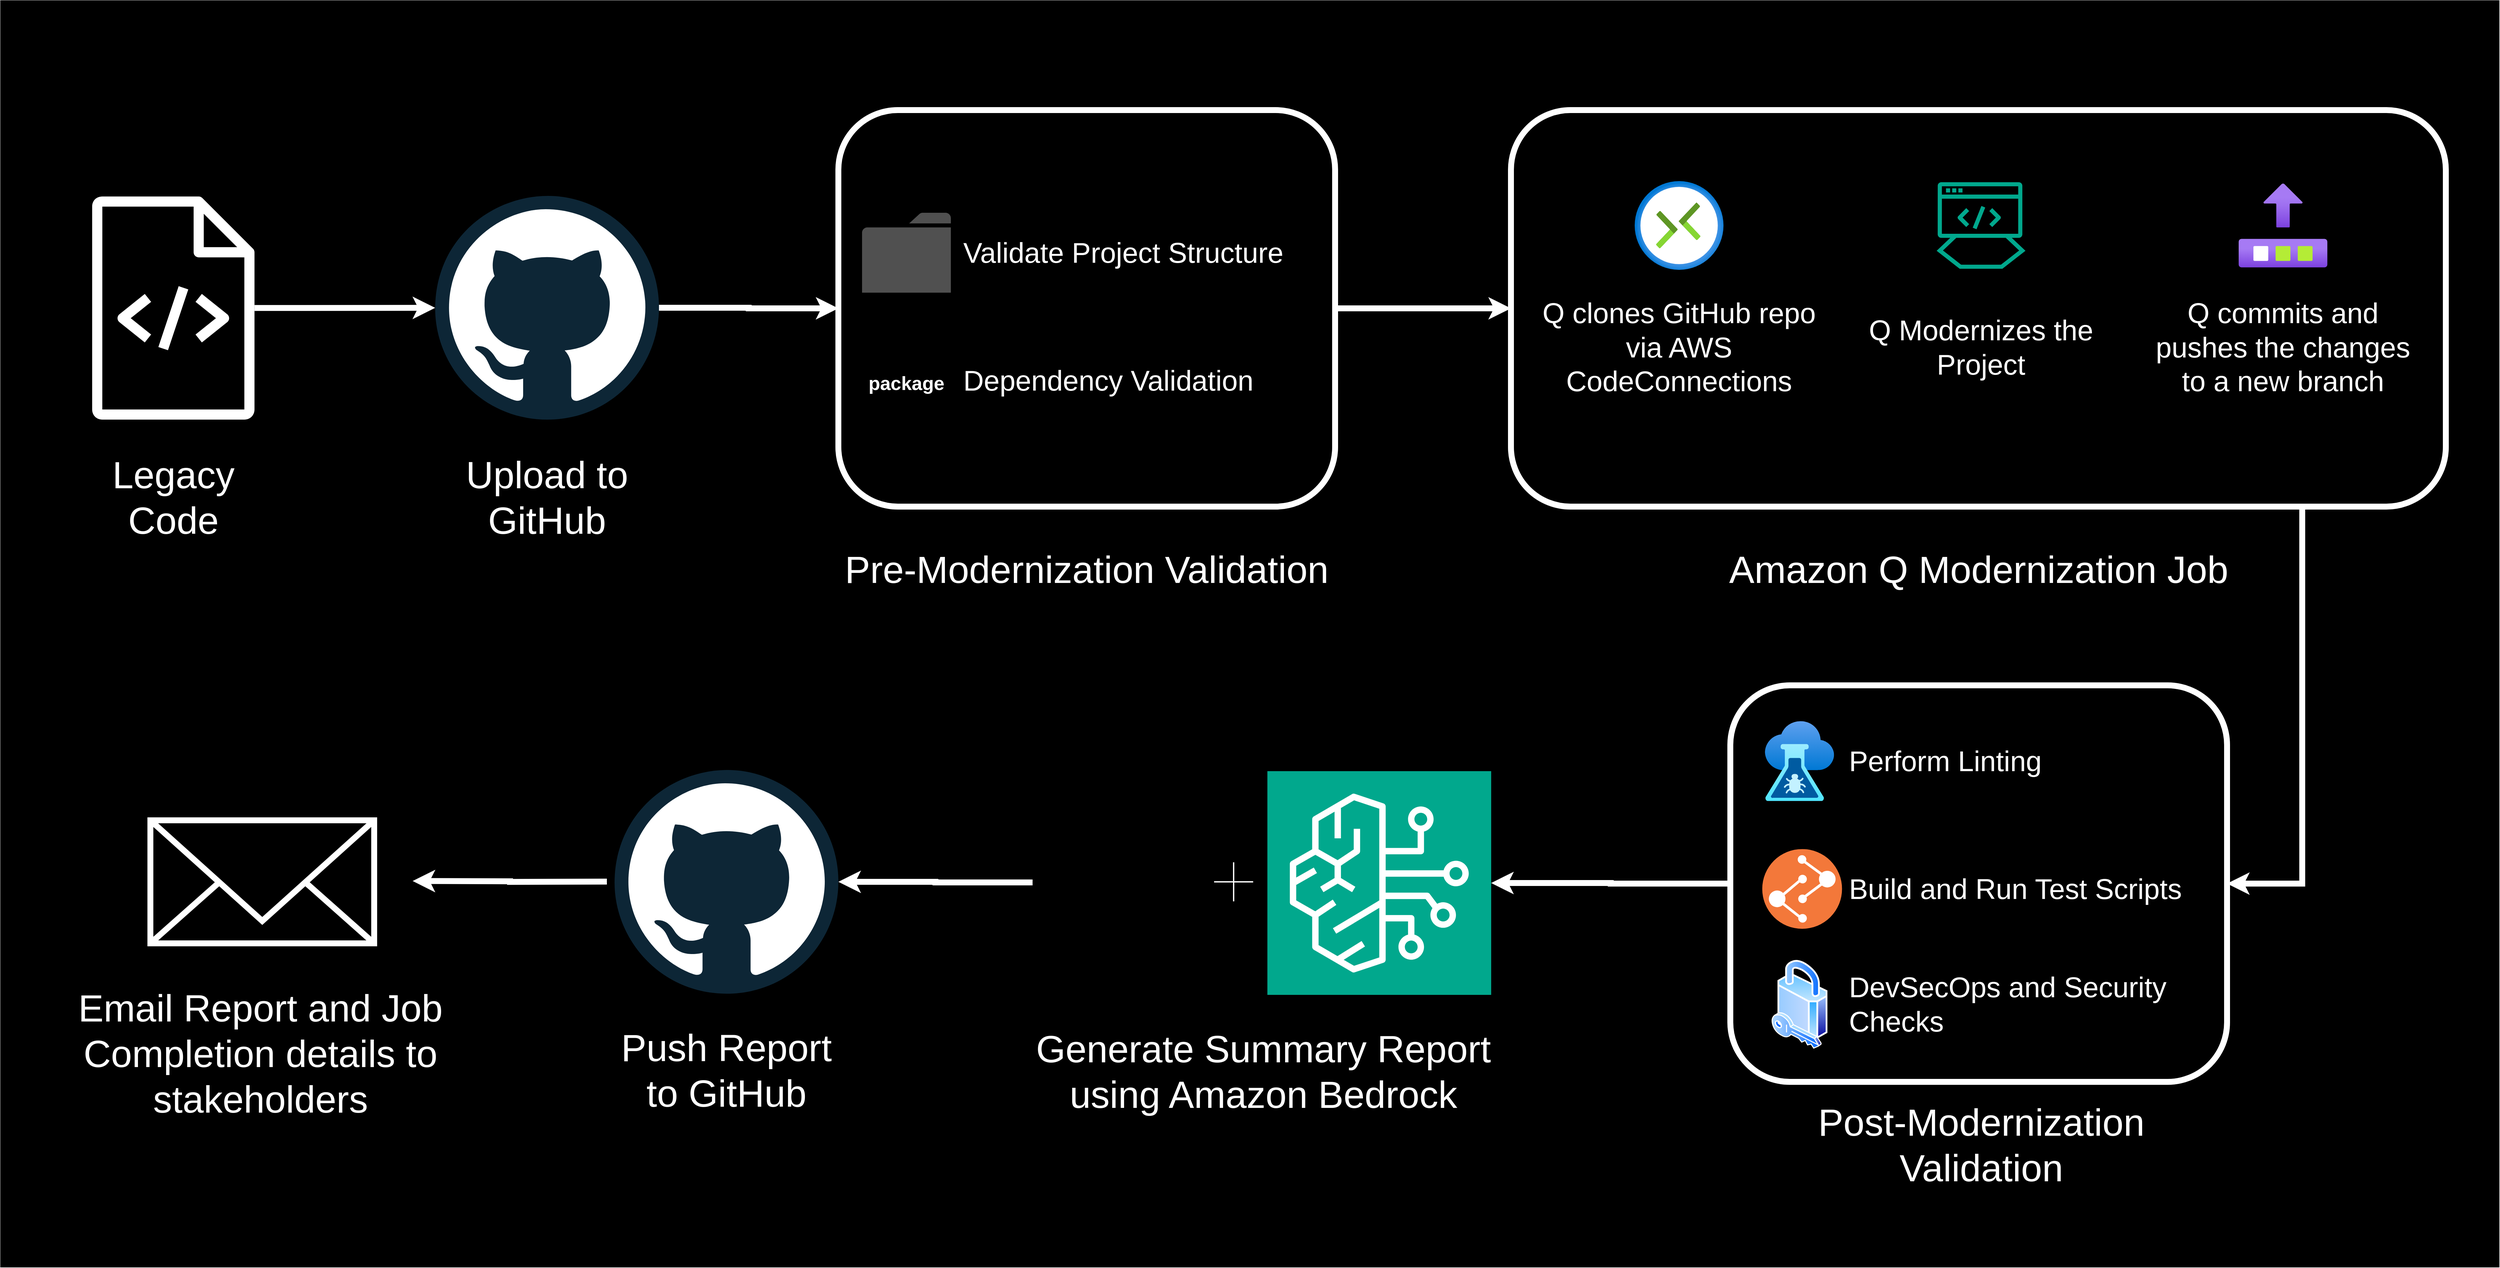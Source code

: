 <mxfile version="26.2.14">
  <diagram name="Page-1" id="h3pUtSSsdFnpB6aglskF">
    <mxGraphModel dx="8720" dy="4650" grid="0" gridSize="10" guides="1" tooltips="1" connect="1" arrows="1" fold="1" page="1" pageScale="1" pageWidth="4681" pageHeight="3300" background="#ffffff" math="0" shadow="0">
      <root>
        <mxCell id="0" />
        <mxCell id="1" parent="0" />
        <mxCell id="RpUKw8SxoupQJuNFY-1E-3" value="" style="rounded=0;whiteSpace=wrap;html=1;fillColor=light-dark(#000000,#EDEDED);" vertex="1" parent="1">
          <mxGeometry x="790" y="155" width="4220" height="2140" as="geometry" />
        </mxCell>
        <mxCell id="eEtUd1gLjFf5jMK5x4MM-1" value="" style="rounded=1;whiteSpace=wrap;html=1;direction=south;fillColor=#000000;strokeColor=#FFFFFF;strokeWidth=10;" parent="1" vertex="1">
          <mxGeometry x="3341" y="340" width="1579" height="670" as="geometry" />
        </mxCell>
        <mxCell id="CUMH2ot100d4xSnpaqMg-2" value="" style="sketch=0;outlineConnect=0;fontColor=#232F3E;gradientColor=none;fillColor=light-dark(#ffffff, #bec8d4);strokeColor=none;dashed=0;verticalLabelPosition=bottom;verticalAlign=top;align=center;html=1;fontSize=12;fontStyle=0;aspect=fixed;pointerEvents=1;shape=mxgraph.aws4.source_code;" parent="1" vertex="1">
          <mxGeometry x="944" y="486" width="275.5" height="377" as="geometry" />
        </mxCell>
        <mxCell id="CUMH2ot100d4xSnpaqMg-3" value="&lt;font style=&quot;font-size: 64px;&quot;&gt;Legacy Code&lt;/font&gt;" style="text;html=1;align=center;verticalAlign=middle;whiteSpace=wrap;rounded=0;fontColor=light-dark(#ffffff, #ededed);" parent="1" vertex="1">
          <mxGeometry x="944" y="925" width="275.5" height="140" as="geometry" />
        </mxCell>
        <mxCell id="CUMH2ot100d4xSnpaqMg-11" style="edgeStyle=orthogonalEdgeStyle;rounded=0;orthogonalLoop=1;jettySize=auto;html=1;strokeWidth=10;strokeColor=light-dark(#FFFFFF,#FFFFFF);" parent="1" source="CUMH2ot100d4xSnpaqMg-4" target="CUMH2ot100d4xSnpaqMg-10" edge="1">
          <mxGeometry relative="1" as="geometry" />
        </mxCell>
        <mxCell id="CUMH2ot100d4xSnpaqMg-4" value="" style="dashed=0;outlineConnect=0;html=1;align=center;labelPosition=center;verticalLabelPosition=bottom;verticalAlign=top;shape=mxgraph.weblogos.github" parent="1" vertex="1">
          <mxGeometry x="1524" y="485" width="378" height="378" as="geometry" />
        </mxCell>
        <mxCell id="CUMH2ot100d4xSnpaqMg-6" value="" style="endArrow=classic;html=1;rounded=0;strokeWidth=10;strokeColor=light-dark(#FFFFFF,#FFFFFF);" parent="1" source="CUMH2ot100d4xSnpaqMg-2" target="CUMH2ot100d4xSnpaqMg-4" edge="1">
          <mxGeometry width="50" height="50" relative="1" as="geometry">
            <mxPoint x="2264" y="920" as="sourcePoint" />
            <mxPoint x="2314" y="870" as="targetPoint" />
          </mxGeometry>
        </mxCell>
        <mxCell id="CUMH2ot100d4xSnpaqMg-8" value="&lt;font style=&quot;font-size: 64px;&quot;&gt;Upload to GitHub&lt;/font&gt;" style="text;html=1;align=center;verticalAlign=middle;whiteSpace=wrap;rounded=0;fontColor=light-dark(#ffffff, #ededed);" parent="1" vertex="1">
          <mxGeometry x="1533" y="885" width="360" height="220" as="geometry" />
        </mxCell>
        <mxCell id="eEtUd1gLjFf5jMK5x4MM-2" style="edgeStyle=orthogonalEdgeStyle;rounded=0;orthogonalLoop=1;jettySize=auto;html=1;exitX=0.5;exitY=0;exitDx=0;exitDy=0;strokeWidth=10;strokeColor=light-dark(#FFFFFF,#FFFFFF);" parent="1" source="CUMH2ot100d4xSnpaqMg-10" target="eEtUd1gLjFf5jMK5x4MM-1" edge="1">
          <mxGeometry relative="1" as="geometry" />
        </mxCell>
        <mxCell id="CUMH2ot100d4xSnpaqMg-10" value="" style="rounded=1;whiteSpace=wrap;html=1;direction=south;fillColor=#000000;strokeColor=#FFFFFF;strokeWidth=10;" parent="1" vertex="1">
          <mxGeometry x="2205" y="340" width="839" height="670" as="geometry" />
        </mxCell>
        <mxCell id="CUMH2ot100d4xSnpaqMg-12" value="&lt;font style=&quot;font-size: 64px;&quot;&gt;Pre-Modernization Validation&lt;/font&gt;" style="text;html=1;align=center;verticalAlign=middle;whiteSpace=wrap;rounded=0;fontColor=light-dark(#ffffff, #ededed);" parent="1" vertex="1">
          <mxGeometry x="2205" y="1007" width="839" height="220" as="geometry" />
        </mxCell>
        <mxCell id="CUMH2ot100d4xSnpaqMg-13" value="" style="sketch=0;pointerEvents=1;shadow=0;dashed=0;html=1;strokeColor=none;fillColor=#505050;labelPosition=center;verticalLabelPosition=bottom;verticalAlign=top;outlineConnect=0;align=center;shape=mxgraph.office.concepts.folder;aspect=fixed;" parent="1" vertex="1">
          <mxGeometry x="2245" y="513.5" width="150" height="135" as="geometry" />
        </mxCell>
        <mxCell id="CUMH2ot100d4xSnpaqMg-14" value="&lt;font style=&quot;font-size: 48px;&quot;&gt;Validate Project Structure&lt;/font&gt;" style="text;html=1;align=left;verticalAlign=middle;whiteSpace=wrap;rounded=0;fontColor=#FFFFFF;" parent="1" vertex="1">
          <mxGeometry x="2414" y="471" width="590" height="220" as="geometry" />
        </mxCell>
        <mxCell id="CUMH2ot100d4xSnpaqMg-15" value="&lt;font style=&quot;color: rgb(255, 255, 255);&quot;&gt;package&lt;/font&gt;" style="shape=folder;fontStyle=1;spacingTop=10;tabWidth=40;tabHeight=14;tabPosition=left;html=1;whiteSpace=wrap;aspect=fixed;fontSize=32;fillColor=#000000;" parent="1" vertex="1">
          <mxGeometry x="2245" y="743.5" width="150" height="107.14" as="geometry" />
        </mxCell>
        <mxCell id="CUMH2ot100d4xSnpaqMg-16" value="&lt;font style=&quot;font-size: 48px;&quot;&gt;Dependency Validation&lt;/font&gt;" style="text;html=1;align=left;verticalAlign=middle;whiteSpace=wrap;rounded=0;fontColor=#FFFFFF;" parent="1" vertex="1">
          <mxGeometry x="2414" y="687.07" width="590" height="220" as="geometry" />
        </mxCell>
        <mxCell id="CUMH2ot100d4xSnpaqMg-20" value="" style="sketch=0;outlineConnect=0;fontColor=#232F3E;gradientColor=none;fillColor=light-dark(#01A88D,#FFFFFF);strokeColor=none;dashed=0;verticalLabelPosition=bottom;verticalAlign=top;align=center;html=1;fontSize=12;fontStyle=0;aspect=fixed;shape=mxgraph.aws4.mainframe_modernization_developer;" parent="1" vertex="1">
          <mxGeometry x="4060" y="460" width="150" height="150" as="geometry" />
        </mxCell>
        <mxCell id="RpUKw8SxoupQJuNFY-1E-7" style="edgeStyle=orthogonalEdgeStyle;rounded=0;orthogonalLoop=1;jettySize=auto;html=1;exitX=1;exitY=0;exitDx=0;exitDy=0;entryX=0.5;entryY=0;entryDx=0;entryDy=0;strokeWidth=10;strokeColor=#FFFFFF;" edge="1" parent="1" source="CUMH2ot100d4xSnpaqMg-23" target="CUMH2ot100d4xSnpaqMg-24">
          <mxGeometry relative="1" as="geometry" />
        </mxCell>
        <mxCell id="CUMH2ot100d4xSnpaqMg-23" value="&lt;font style=&quot;font-size: 64px;&quot;&gt;Amazon Q Modernization Job&lt;/font&gt;" style="text;html=1;align=center;verticalAlign=middle;whiteSpace=wrap;rounded=0;fontColor=light-dark(#ffffff, #ededed);" parent="1" vertex="1">
          <mxGeometry x="3583.5" y="1007" width="1094" height="220" as="geometry" />
        </mxCell>
        <mxCell id="CUMH2ot100d4xSnpaqMg-24" value="" style="rounded=1;whiteSpace=wrap;html=1;direction=south;fillColor=#000000;strokeColor=#FFFFFF;strokeWidth=10;" parent="1" vertex="1">
          <mxGeometry x="3711.5" y="1312" width="839" height="670" as="geometry" />
        </mxCell>
        <mxCell id="CUMH2ot100d4xSnpaqMg-26" value="&lt;font style=&quot;font-size: 64px;&quot;&gt;Post-Modernization Validation&lt;/font&gt;" style="text;html=1;align=center;verticalAlign=middle;whiteSpace=wrap;rounded=0;fontColor=light-dark(#ffffff, #ededed);" parent="1" vertex="1">
          <mxGeometry x="3715.5" y="1979" width="839" height="220" as="geometry" />
        </mxCell>
        <mxCell id="CUMH2ot100d4xSnpaqMg-28" value="" style="image;aspect=fixed;html=1;points=[];align=center;fontSize=12;image=img/lib/azure2/devops/CloudTest.svg;imageBackground=none;imageBorder=none;" parent="1" vertex="1">
          <mxGeometry x="3770" y="1372.5" width="116.73" height="135" as="geometry" />
        </mxCell>
        <mxCell id="CUMH2ot100d4xSnpaqMg-29" value="&lt;font style=&quot;font-size: 48px;&quot;&gt;Perform Linting&lt;/font&gt;" style="text;html=1;align=left;verticalAlign=middle;whiteSpace=wrap;rounded=0;fontColor=#FFFFFF;" parent="1" vertex="1">
          <mxGeometry x="3910" y="1330" width="590" height="220" as="geometry" />
        </mxCell>
        <mxCell id="CUMH2ot100d4xSnpaqMg-30" value="" style="image;aspect=fixed;perimeter=ellipsePerimeter;html=1;align=center;shadow=0;dashed=0;fontColor=#4277BB;labelBackgroundColor=default;fontSize=12;spacingTop=3;image=img/lib/ibm/devops/build_test.svg;" parent="1" vertex="1">
          <mxGeometry x="3765.43" y="1588.57" width="135" height="135" as="geometry" />
        </mxCell>
        <mxCell id="CUMH2ot100d4xSnpaqMg-31" value="&lt;font style=&quot;font-size: 48px;&quot;&gt;Build and Run Test Scripts&lt;/font&gt;" style="text;html=1;align=left;verticalAlign=middle;whiteSpace=wrap;rounded=0;fontColor=#FFFFFF;" parent="1" vertex="1">
          <mxGeometry x="3910" y="1546.07" width="590" height="220" as="geometry" />
        </mxCell>
        <mxCell id="RpUKw8SxoupQJuNFY-1E-10" style="edgeStyle=orthogonalEdgeStyle;rounded=0;orthogonalLoop=1;jettySize=auto;html=1;exitX=0;exitY=0.5;exitDx=0;exitDy=0;strokeWidth=10;strokeColor=#FFFFFF;" edge="1" parent="1" source="CUMH2ot100d4xSnpaqMg-34" target="RpUKw8SxoupQJuNFY-1E-8">
          <mxGeometry relative="1" as="geometry" />
        </mxCell>
        <mxCell id="CUMH2ot100d4xSnpaqMg-34" value="" style="shape=image;html=1;verticalAlign=top;verticalLabelPosition=bottom;labelBackgroundColor=#ffffff;imageAspect=0;aspect=fixed;image=https://cdn1.iconfinder.com/data/icons/office-icons-17/512/ilustracoes_04-12-128.png;clipPath=inset(10.94% 18.75% 5.47% 16.41%);" parent="1" vertex="1">
          <mxGeometry x="2533" y="1456" width="293.215" height="378" as="geometry" />
        </mxCell>
        <mxCell id="CUMH2ot100d4xSnpaqMg-36" value="&lt;font style=&quot;font-size: 64px;&quot;&gt;Generate Summary Report using Amazon Bedrock&lt;/font&gt;" style="text;html=1;align=center;verticalAlign=middle;whiteSpace=wrap;rounded=0;fontColor=light-dark(#ffffff, #ededed);" parent="1" vertex="1">
          <mxGeometry x="2533" y="1855" width="780" height="220" as="geometry" />
        </mxCell>
        <mxCell id="CUMH2ot100d4xSnpaqMg-37" value="" style="sketch=0;points=[[0,0,0],[0.25,0,0],[0.5,0,0],[0.75,0,0],[1,0,0],[0,1,0],[0.25,1,0],[0.5,1,0],[0.75,1,0],[1,1,0],[0,0.25,0],[0,0.5,0],[0,0.75,0],[1,0.25,0],[1,0.5,0],[1,0.75,0]];outlineConnect=0;fontColor=#232F3E;fillColor=#01A88D;strokeColor=#ffffff;dashed=0;verticalLabelPosition=bottom;verticalAlign=top;align=center;html=1;fontSize=12;fontStyle=0;aspect=fixed;shape=mxgraph.aws4.resourceIcon;resIcon=mxgraph.aws4.bedrock;" parent="1" vertex="1">
          <mxGeometry x="2929.61" y="1457" width="378" height="378" as="geometry" />
        </mxCell>
        <mxCell id="CUMH2ot100d4xSnpaqMg-40" value="" style="verticalLabelPosition=bottom;labelBackgroundColor=none;verticalAlign=top;shadow=0;dashed=0;strokeWidth=100;shape=mxgraph.ios7.misc.add;fillColor=none;strokeColor=light-dark(#ffffff, #ededed);sketch=0;aspect=fixed;gradientColor=none;fontColor=none;noLabel=1;" parent="1" vertex="1">
          <mxGeometry x="2817.61" y="1589" width="110" height="110" as="geometry" />
        </mxCell>
        <mxCell id="CUMH2ot100d4xSnpaqMg-45" value="" style="html=1;verticalLabelPosition=bottom;align=center;labelBackgroundColor=#ffffff;verticalAlign=top;strokeWidth=10;strokeColor=light-dark(#FFFFFF,#FFFFFF);shadow=0;dashed=0;shape=mxgraph.ios7.icons.mail;aspect=fixed;fillStyle=auto;fillColor=#000000;" parent="1" vertex="1">
          <mxGeometry x="1043" y="1540.05" width="378" height="207.9" as="geometry" />
        </mxCell>
        <mxCell id="CUMH2ot100d4xSnpaqMg-47" value="&lt;font style=&quot;font-size: 64px;&quot;&gt;Email Report and Job Completion details to stakeholders&lt;/font&gt;" style="text;html=1;align=center;verticalAlign=middle;whiteSpace=wrap;rounded=0;fontColor=light-dark(#FFFFFF,#FFFFFF);" parent="1" vertex="1">
          <mxGeometry x="909" y="1824.95" width="640" height="220" as="geometry" />
        </mxCell>
        <mxCell id="eEtUd1gLjFf5jMK5x4MM-4" value="" style="image;aspect=fixed;html=1;points=[];align=center;image=img/lib/azure2/networking/Connections.svg;imageBackground=none;" parent="1" vertex="1">
          <mxGeometry x="3550" y="460" width="150" height="150" as="geometry" />
        </mxCell>
        <mxCell id="eEtUd1gLjFf5jMK5x4MM-5" value="&lt;font style=&quot;font-size: 48px;&quot;&gt;Q clones GitHub repo via AWS CodeConnections&lt;/font&gt;" style="text;html=1;align=center;verticalAlign=middle;whiteSpace=wrap;rounded=0;fontColor=#FFFFFF;" parent="1" vertex="1">
          <mxGeometry x="3390" y="630.64" width="470" height="220" as="geometry" />
        </mxCell>
        <mxCell id="eEtUd1gLjFf5jMK5x4MM-6" value="&lt;font style=&quot;font-size: 48px;&quot;&gt;Q Modernizes the Project&lt;/font&gt;" style="text;html=1;align=center;verticalAlign=middle;whiteSpace=wrap;rounded=0;fontColor=#FFFFFF;" parent="1" vertex="1">
          <mxGeometry x="3900" y="630.64" width="470" height="220" as="geometry" />
        </mxCell>
        <mxCell id="eEtUd1gLjFf5jMK5x4MM-7" value="" style="image;aspect=fixed;html=1;points=[];align=center;fontSize=12;image=img/lib/azure2/general/Commit.svg;" parent="1" vertex="1">
          <mxGeometry x="4570" y="464.17" width="150" height="141.67" as="geometry" />
        </mxCell>
        <mxCell id="eEtUd1gLjFf5jMK5x4MM-8" value="&lt;font style=&quot;font-size: 48px;&quot;&gt;Q commits and pushes the changes to a new branch&lt;/font&gt;" style="text;html=1;align=center;verticalAlign=middle;whiteSpace=wrap;rounded=0;fontColor=#FFFFFF;" parent="1" vertex="1">
          <mxGeometry x="4410" y="630.64" width="470" height="220" as="geometry" />
        </mxCell>
        <mxCell id="eEtUd1gLjFf5jMK5x4MM-10" value="" style="image;aspect=fixed;perimeter=ellipsePerimeter;html=1;align=center;shadow=0;dashed=0;spacingTop=3;image=img/lib/active_directory/security.svg;" parent="1" vertex="1">
          <mxGeometry x="3781.11" y="1776" width="94.5" height="150" as="geometry" />
        </mxCell>
        <mxCell id="eEtUd1gLjFf5jMK5x4MM-11" value="&lt;font style=&quot;font-size: 48px;&quot;&gt;DevSecOps and Security Checks&lt;/font&gt;" style="text;html=1;align=left;verticalAlign=middle;whiteSpace=wrap;rounded=0;fontColor=#FFFFFF;" parent="1" vertex="1">
          <mxGeometry x="3910" y="1741" width="590" height="220" as="geometry" />
        </mxCell>
        <mxCell id="RpUKw8SxoupQJuNFY-1E-6" style="edgeStyle=orthogonalEdgeStyle;rounded=0;orthogonalLoop=1;jettySize=auto;html=1;exitX=0.5;exitY=1;exitDx=0;exitDy=0;entryX=1;entryY=0.5;entryDx=0;entryDy=0;entryPerimeter=0;strokeWidth=10;strokeColor=#FFFFFF;" edge="1" parent="1" source="CUMH2ot100d4xSnpaqMg-24" target="CUMH2ot100d4xSnpaqMg-37">
          <mxGeometry relative="1" as="geometry" />
        </mxCell>
        <mxCell id="RpUKw8SxoupQJuNFY-1E-8" value="" style="dashed=0;outlineConnect=0;html=1;align=center;labelPosition=center;verticalLabelPosition=bottom;verticalAlign=top;shape=mxgraph.weblogos.github" vertex="1" parent="1">
          <mxGeometry x="1827" y="1455" width="378" height="378" as="geometry" />
        </mxCell>
        <mxCell id="RpUKw8SxoupQJuNFY-1E-9" value="&lt;font style=&quot;font-size: 64px;&quot;&gt;Push Report to GitHub&lt;/font&gt;" style="text;html=1;align=center;verticalAlign=middle;whiteSpace=wrap;rounded=0;fontColor=light-dark(#ffffff, #ededed);" vertex="1" parent="1">
          <mxGeometry x="1827" y="1853" width="378" height="220" as="geometry" />
        </mxCell>
        <mxCell id="RpUKw8SxoupQJuNFY-1E-11" style="edgeStyle=orthogonalEdgeStyle;rounded=0;orthogonalLoop=1;jettySize=auto;html=1;exitX=0;exitY=0.5;exitDx=0;exitDy=0;strokeWidth=10;strokeColor=#FFFFFF;" edge="1" parent="1">
          <mxGeometry relative="1" as="geometry">
            <mxPoint x="1814" y="1643.57" as="sourcePoint" />
            <mxPoint x="1486" y="1642.57" as="targetPoint" />
          </mxGeometry>
        </mxCell>
      </root>
    </mxGraphModel>
  </diagram>
</mxfile>
